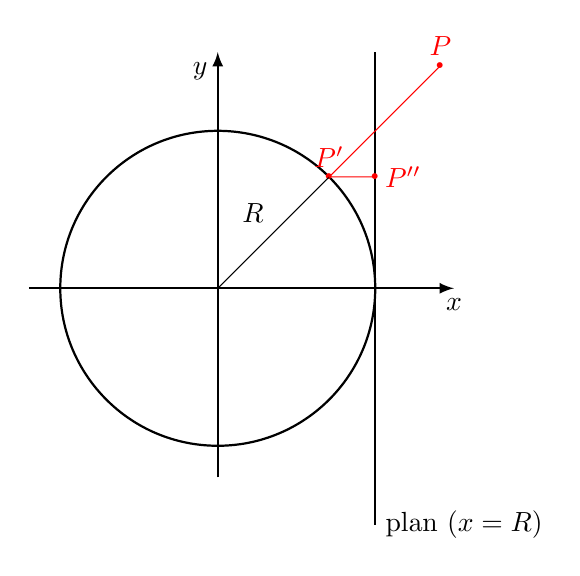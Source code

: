 ﻿\begin{tikzpicture}[scale=2]

\draw[thick,->,>=latex] (-1.2,0) -- (1.5,0) node[below]{$x$};
\draw[thick,->,>=latex] (0,-1.2) -- (0,1.5) node[below left]{$y$};

\draw[thick] (0,0)  circle (1);

\draw[thick] (1,1.5) -- (1,-1.5) node[right]{plan $(x=R)$};

\def\mytheta{45}
\coordinate (P) at (\mytheta:2);
\node[scale=2,red] at (P) {.};
\node[above,red] at (P) {$P$};

\coordinate (Q) at (\mytheta:1);
\node[scale=2,red] at (Q) {.};
\node[above,red] at (Q) {$P'$};

\coordinate (R) at (1,{sin(\mytheta)});
\node[scale=2,red] at (R) {.};
\node[right,red] at (R) {$P''$};

\draw (0,0) -- (Q) node[midway, above left] {$R$};
\draw[red] (P) -- (Q) -- (R) ;

\end{tikzpicture}